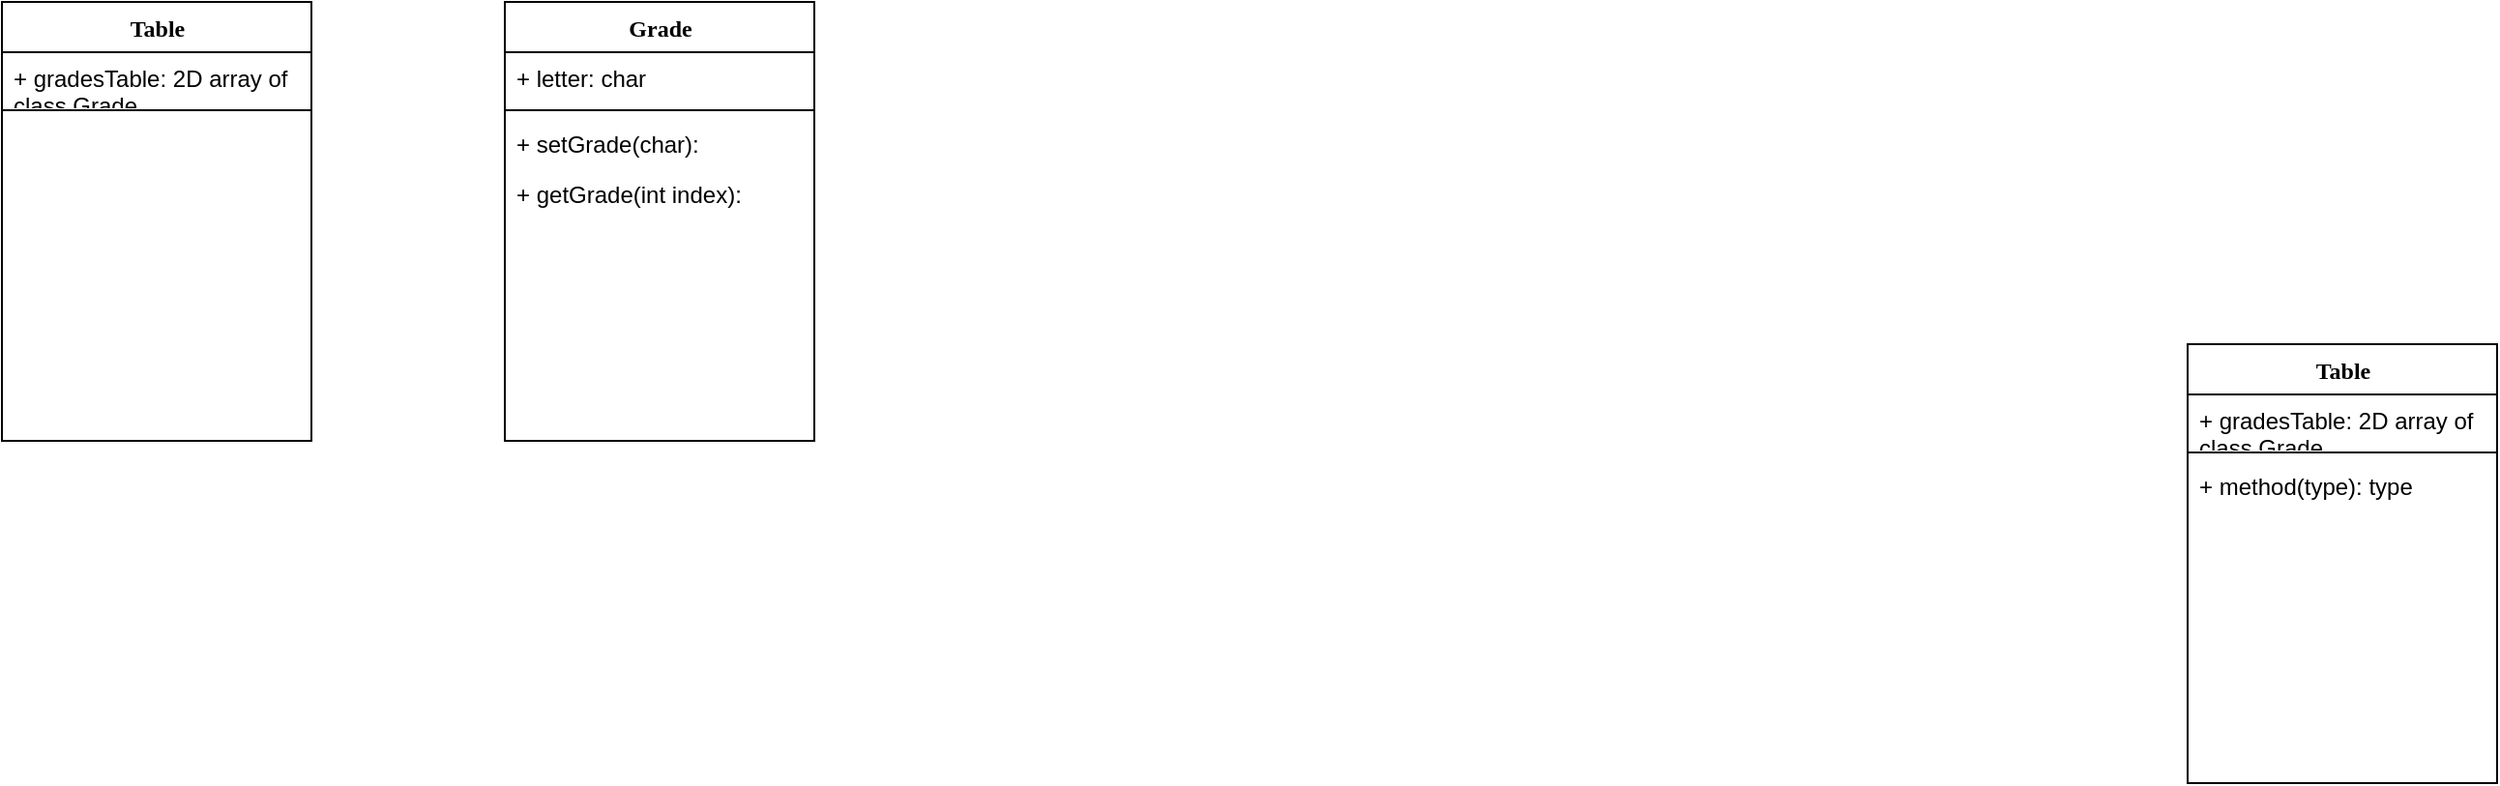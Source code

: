 <mxfile version="12.4.9" type="github">
  <diagram name="Page-1" id="9f46799a-70d6-7492-0946-bef42562c5a5">
    <mxGraphModel dx="1662" dy="772" grid="1" gridSize="10" guides="1" tooltips="1" connect="1" arrows="1" fold="1" page="1" pageScale="1" pageWidth="1100" pageHeight="850" background="#ffffff" math="0" shadow="0">
      <root>
        <mxCell id="0"/>
        <mxCell id="1" parent="0"/>
        <mxCell id="78961159f06e98e8-17" value="Table" style="swimlane;html=1;fontStyle=1;align=center;verticalAlign=top;childLayout=stackLayout;horizontal=1;startSize=26;horizontalStack=0;resizeParent=1;resizeLast=0;collapsible=1;marginBottom=0;swimlaneFillColor=#ffffff;rounded=0;shadow=0;comic=0;labelBackgroundColor=none;strokeWidth=1;fillColor=none;fontFamily=Verdana;fontSize=12" parent="1" vertex="1">
          <mxGeometry x="90" y="83" width="160" height="227" as="geometry"/>
        </mxCell>
        <mxCell id="78961159f06e98e8-21" value="+ gradesTable: 2D array of class Grade" style="text;html=1;strokeColor=none;fillColor=none;align=left;verticalAlign=top;spacingLeft=4;spacingRight=4;whiteSpace=wrap;overflow=hidden;rotatable=0;points=[[0,0.5],[1,0.5]];portConstraint=eastwest;" parent="78961159f06e98e8-17" vertex="1">
          <mxGeometry y="26" width="160" height="26" as="geometry"/>
        </mxCell>
        <mxCell id="78961159f06e98e8-19" value="" style="line;html=1;strokeWidth=1;fillColor=none;align=left;verticalAlign=middle;spacingTop=-1;spacingLeft=3;spacingRight=3;rotatable=0;labelPosition=right;points=[];portConstraint=eastwest;" parent="78961159f06e98e8-17" vertex="1">
          <mxGeometry y="52" width="160" height="8" as="geometry"/>
        </mxCell>
        <mxCell id="lAGVkvzJTcQn0DfKXPgU-6" value="Table" style="swimlane;html=1;fontStyle=1;align=center;verticalAlign=top;childLayout=stackLayout;horizontal=1;startSize=26;horizontalStack=0;resizeParent=1;resizeLast=0;collapsible=1;marginBottom=0;swimlaneFillColor=#ffffff;rounded=0;shadow=0;comic=0;labelBackgroundColor=none;strokeWidth=1;fillColor=none;fontFamily=Verdana;fontSize=12" vertex="1" parent="1">
          <mxGeometry x="1220" y="260" width="160" height="227" as="geometry"/>
        </mxCell>
        <mxCell id="lAGVkvzJTcQn0DfKXPgU-7" value="+ gradesTable: 2D array of class Grade" style="text;html=1;strokeColor=none;fillColor=none;align=left;verticalAlign=top;spacingLeft=4;spacingRight=4;whiteSpace=wrap;overflow=hidden;rotatable=0;points=[[0,0.5],[1,0.5]];portConstraint=eastwest;" vertex="1" parent="lAGVkvzJTcQn0DfKXPgU-6">
          <mxGeometry y="26" width="160" height="26" as="geometry"/>
        </mxCell>
        <mxCell id="lAGVkvzJTcQn0DfKXPgU-8" value="" style="line;html=1;strokeWidth=1;fillColor=none;align=left;verticalAlign=middle;spacingTop=-1;spacingLeft=3;spacingRight=3;rotatable=0;labelPosition=right;points=[];portConstraint=eastwest;" vertex="1" parent="lAGVkvzJTcQn0DfKXPgU-6">
          <mxGeometry y="52" width="160" height="8" as="geometry"/>
        </mxCell>
        <mxCell id="lAGVkvzJTcQn0DfKXPgU-9" value="+ method(type): type" style="text;html=1;strokeColor=none;fillColor=none;align=left;verticalAlign=top;spacingLeft=4;spacingRight=4;whiteSpace=wrap;overflow=hidden;rotatable=0;points=[[0,0.5],[1,0.5]];portConstraint=eastwest;" vertex="1" parent="lAGVkvzJTcQn0DfKXPgU-6">
          <mxGeometry y="60" width="160" height="26" as="geometry"/>
        </mxCell>
        <mxCell id="lAGVkvzJTcQn0DfKXPgU-10" value="Grade" style="swimlane;html=1;fontStyle=1;align=center;verticalAlign=top;childLayout=stackLayout;horizontal=1;startSize=26;horizontalStack=0;resizeParent=1;resizeLast=0;collapsible=1;marginBottom=0;swimlaneFillColor=#ffffff;rounded=0;shadow=0;comic=0;labelBackgroundColor=none;strokeWidth=1;fillColor=none;fontFamily=Verdana;fontSize=12" vertex="1" parent="1">
          <mxGeometry x="350" y="83" width="160" height="227" as="geometry"/>
        </mxCell>
        <mxCell id="lAGVkvzJTcQn0DfKXPgU-11" value="+ letter: char" style="text;html=1;strokeColor=none;fillColor=none;align=left;verticalAlign=top;spacingLeft=4;spacingRight=4;whiteSpace=wrap;overflow=hidden;rotatable=0;points=[[0,0.5],[1,0.5]];portConstraint=eastwest;" vertex="1" parent="lAGVkvzJTcQn0DfKXPgU-10">
          <mxGeometry y="26" width="160" height="26" as="geometry"/>
        </mxCell>
        <mxCell id="lAGVkvzJTcQn0DfKXPgU-12" value="" style="line;html=1;strokeWidth=1;fillColor=none;align=left;verticalAlign=middle;spacingTop=-1;spacingLeft=3;spacingRight=3;rotatable=0;labelPosition=right;points=[];portConstraint=eastwest;" vertex="1" parent="lAGVkvzJTcQn0DfKXPgU-10">
          <mxGeometry y="52" width="160" height="8" as="geometry"/>
        </mxCell>
        <mxCell id="lAGVkvzJTcQn0DfKXPgU-13" value="+ setGrade(char):" style="text;html=1;strokeColor=none;fillColor=none;align=left;verticalAlign=top;spacingLeft=4;spacingRight=4;whiteSpace=wrap;overflow=hidden;rotatable=0;points=[[0,0.5],[1,0.5]];portConstraint=eastwest;" vertex="1" parent="lAGVkvzJTcQn0DfKXPgU-10">
          <mxGeometry y="60" width="160" height="26" as="geometry"/>
        </mxCell>
        <mxCell id="lAGVkvzJTcQn0DfKXPgU-18" value="+ getGrade(int index):" style="text;html=1;strokeColor=none;fillColor=none;align=left;verticalAlign=top;spacingLeft=4;spacingRight=4;whiteSpace=wrap;overflow=hidden;rotatable=0;points=[[0,0.5],[1,0.5]];portConstraint=eastwest;" vertex="1" parent="lAGVkvzJTcQn0DfKXPgU-10">
          <mxGeometry y="86" width="160" height="26" as="geometry"/>
        </mxCell>
      </root>
    </mxGraphModel>
  </diagram>
</mxfile>
